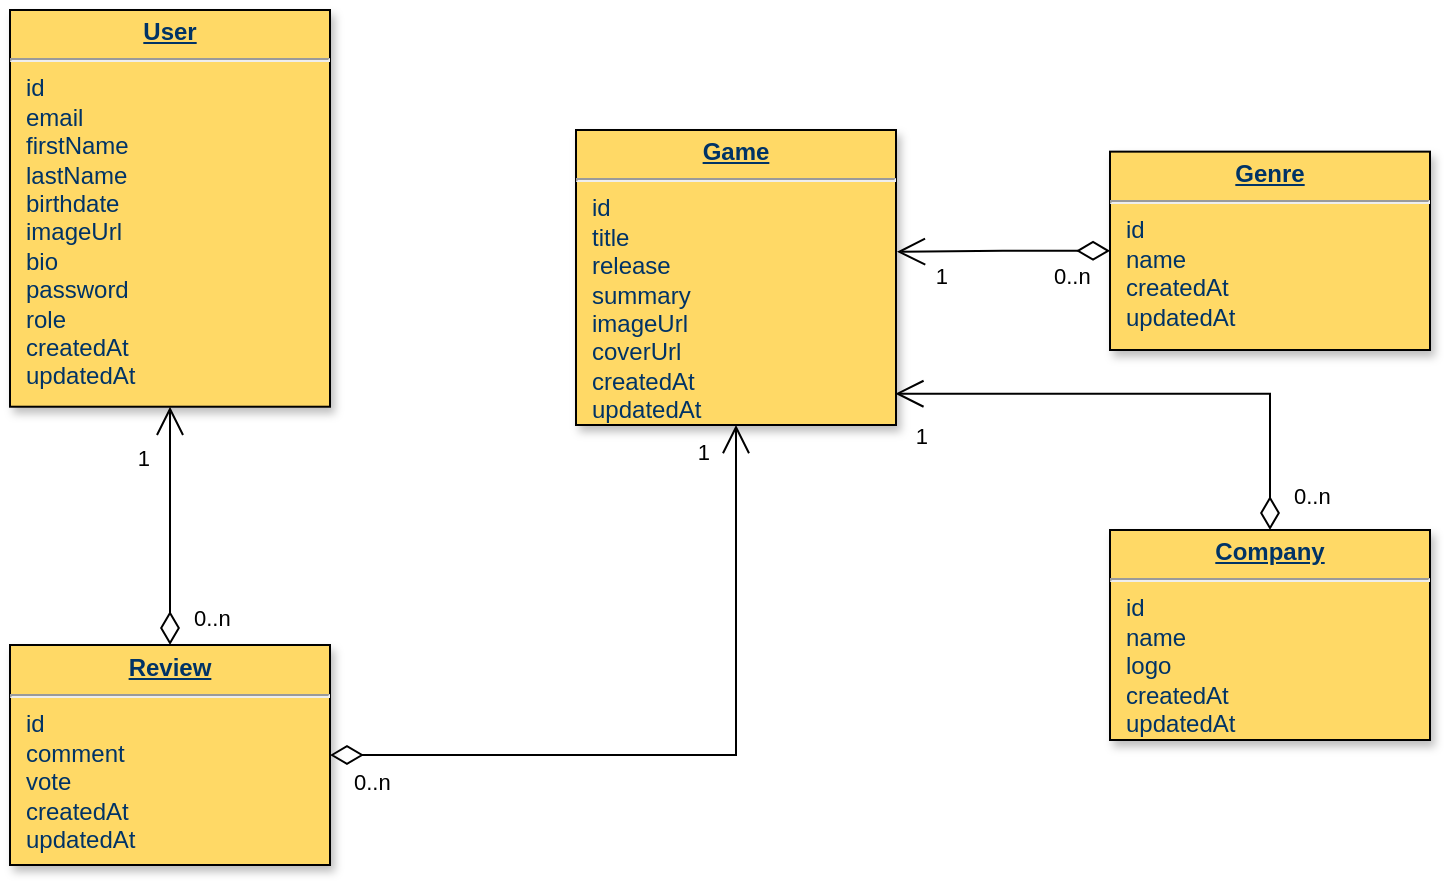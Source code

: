 <mxfile version="16.5.1" type="device"><diagram name="Page-1" id="efa7a0a1-bf9b-a30e-e6df-94a7791c09e9"><mxGraphModel dx="1119" dy="606" grid="1" gridSize="10" guides="1" tooltips="1" connect="1" arrows="1" fold="1" page="1" pageScale="1" pageWidth="826" pageHeight="1169" background="none" math="0" shadow="0"><root><mxCell id="0"/><mxCell id="1" parent="0"/><mxCell id="19" value="&lt;p style=&quot;margin: 0px ; margin-top: 4px ; text-align: center ; text-decoration: underline&quot;&gt;&lt;strong&gt;Genre&lt;/strong&gt;&lt;/p&gt;&lt;hr&gt;&lt;p style=&quot;margin: 0px ; margin-left: 8px&quot;&gt;id&lt;br&gt;name&lt;/p&gt;&lt;p style=&quot;margin: 0px 0px 0px 8px&quot;&gt;createdAt&lt;/p&gt;&lt;p style=&quot;margin: 0px 0px 0px 8px&quot;&gt;updatedAt&lt;/p&gt;" style="verticalAlign=top;align=left;overflow=fill;fontSize=12;fontFamily=Helvetica;html=1;strokeColor=#000000;shadow=1;fillColor=#FFD966;fontColor=#003366" parent="1" vertex="1"><mxGeometry x="600" y="90.82" width="160" height="99.18" as="geometry"/></mxCell><mxCell id="20" value="&lt;p style=&quot;margin: 0px ; margin-top: 4px ; text-align: center ; text-decoration: underline&quot;&gt;&lt;strong&gt;Review&lt;/strong&gt;&lt;/p&gt;&lt;hr&gt;&lt;p style=&quot;margin: 0px ; margin-left: 8px&quot;&gt;id&lt;/p&gt;&lt;p style=&quot;margin: 0px ; margin-left: 8px&quot;&gt;comment&lt;/p&gt;&lt;p style=&quot;margin: 0px ; margin-left: 8px&quot;&gt;vote&lt;/p&gt;&lt;p style=&quot;margin: 0px 0px 0px 8px&quot;&gt;createdAt&lt;/p&gt;&lt;p style=&quot;margin: 0px 0px 0px 8px&quot;&gt;updatedAt&lt;/p&gt;" style="verticalAlign=top;align=left;overflow=fill;fontSize=12;fontFamily=Helvetica;html=1;strokeColor=#000000;shadow=1;fillColor=#FFD966;fontColor=#003366" parent="1" vertex="1"><mxGeometry x="50" y="337.5" width="160" height="110" as="geometry"/></mxCell><mxCell id="21" value="&lt;p style=&quot;margin: 0px ; margin-top: 4px ; text-align: center ; text-decoration: underline&quot;&gt;&lt;strong&gt;Company&lt;/strong&gt;&lt;/p&gt;&lt;hr&gt;&lt;p style=&quot;margin: 0px ; margin-left: 8px&quot;&gt;id&lt;/p&gt;&lt;p style=&quot;margin: 0px ; margin-left: 8px&quot;&gt;name&lt;/p&gt;&lt;p style=&quot;margin: 0px ; margin-left: 8px&quot;&gt;logo&lt;/p&gt;&lt;p style=&quot;margin: 0px 0px 0px 8px&quot;&gt;createdAt&lt;/p&gt;&lt;p style=&quot;margin: 0px 0px 0px 8px&quot;&gt;updatedAt&lt;/p&gt;" style="verticalAlign=top;align=left;overflow=fill;fontSize=12;fontFamily=Helvetica;html=1;strokeColor=#000000;shadow=1;fillColor=#FFD966;fontColor=#003366" parent="1" vertex="1"><mxGeometry x="600" y="280" width="160" height="105" as="geometry"/></mxCell><mxCell id="23" value="&lt;p style=&quot;margin: 0px ; margin-top: 4px ; text-align: center ; text-decoration: underline&quot;&gt;&lt;b&gt;Game&lt;/b&gt;&lt;/p&gt;&lt;hr&gt;&lt;p style=&quot;margin: 0px ; margin-left: 8px&quot;&gt;id&lt;/p&gt;&lt;p style=&quot;margin: 0px ; margin-left: 8px&quot;&gt;title&lt;/p&gt;&lt;p style=&quot;margin: 0px ; margin-left: 8px&quot;&gt;release&lt;/p&gt;&lt;p style=&quot;margin: 0px ; margin-left: 8px&quot;&gt;summary&lt;/p&gt;&lt;p style=&quot;margin: 0px ; margin-left: 8px&quot;&gt;imageUrl&lt;/p&gt;&lt;p style=&quot;margin: 0px ; margin-left: 8px&quot;&gt;coverUrl&lt;/p&gt;&lt;p style=&quot;margin: 0px 0px 0px 8px&quot;&gt;createdAt&lt;/p&gt;&lt;p style=&quot;margin: 0px 0px 0px 8px&quot;&gt;updatedAt&lt;/p&gt;" style="verticalAlign=top;align=left;overflow=fill;fontSize=12;fontFamily=Helvetica;html=1;strokeColor=#000000;shadow=1;fillColor=#FFD966;fontColor=#003366" parent="1" vertex="1"><mxGeometry x="333" y="80" width="160" height="147.5" as="geometry"/></mxCell><mxCell id="25" value="&lt;p style=&quot;margin: 0px ; margin-top: 4px ; text-align: center ; text-decoration: underline&quot;&gt;&lt;strong&gt;User&lt;/strong&gt;&lt;/p&gt;&lt;hr&gt;&lt;p style=&quot;margin: 0px ; margin-left: 8px&quot;&gt;id&lt;/p&gt;&lt;p style=&quot;margin: 0px ; margin-left: 8px&quot;&gt;email&lt;/p&gt;&lt;p style=&quot;margin: 0px ; margin-left: 8px&quot;&gt;firstName&lt;/p&gt;&lt;p style=&quot;margin: 0px ; margin-left: 8px&quot;&gt;lastName&lt;/p&gt;&lt;p style=&quot;margin: 0px ; margin-left: 8px&quot;&gt;birthdate&lt;/p&gt;&lt;p style=&quot;margin: 0px ; margin-left: 8px&quot;&gt;imageUrl&lt;/p&gt;&lt;p style=&quot;margin: 0px ; margin-left: 8px&quot;&gt;bio&lt;/p&gt;&lt;p style=&quot;margin: 0px ; margin-left: 8px&quot;&gt;password&lt;/p&gt;&lt;p style=&quot;margin: 0px ; margin-left: 8px&quot;&gt;role&lt;/p&gt;&lt;p style=&quot;margin: 0px ; margin-left: 8px&quot;&gt;createdAt&lt;/p&gt;&lt;p style=&quot;margin: 0px ; margin-left: 8px&quot;&gt;updatedAt&lt;/p&gt;" style="verticalAlign=top;align=left;overflow=fill;fontSize=12;fontFamily=Helvetica;html=1;strokeColor=#000000;shadow=1;fillColor=#FFD966;fontColor=#003366" parent="1" vertex="1"><mxGeometry x="50" y="20" width="160" height="198.36" as="geometry"/></mxCell><mxCell id="DOpC07bSgpu_6UQHytSv-116" value="" style="endArrow=open;html=1;endSize=12;startArrow=diamondThin;startSize=14;startFill=0;edgeStyle=orthogonalEdgeStyle;rounded=0;entryX=0.5;entryY=1;entryDx=0;entryDy=0;exitX=0.5;exitY=0;exitDx=0;exitDy=0;" edge="1" parent="1" source="20" target="25"><mxGeometry relative="1" as="geometry"><mxPoint x="150" y="320" as="sourcePoint"/><mxPoint x="310" y="320" as="targetPoint"/></mxGeometry></mxCell><mxCell id="DOpC07bSgpu_6UQHytSv-117" value="0..n" style="edgeLabel;resizable=0;html=1;align=left;verticalAlign=top;" connectable="0" vertex="1" parent="DOpC07bSgpu_6UQHytSv-116"><mxGeometry x="-1" relative="1" as="geometry"><mxPoint x="10" y="-27" as="offset"/></mxGeometry></mxCell><mxCell id="DOpC07bSgpu_6UQHytSv-118" value="1" style="edgeLabel;resizable=0;html=1;align=right;verticalAlign=top;" connectable="0" vertex="1" parent="DOpC07bSgpu_6UQHytSv-116"><mxGeometry x="1" relative="1" as="geometry"><mxPoint x="-10" y="12" as="offset"/></mxGeometry></mxCell><mxCell id="DOpC07bSgpu_6UQHytSv-122" value="" style="endArrow=open;html=1;endSize=12;startArrow=diamondThin;startSize=14;startFill=0;edgeStyle=orthogonalEdgeStyle;rounded=0;entryX=0.5;entryY=1;entryDx=0;entryDy=0;exitX=1;exitY=0.5;exitDx=0;exitDy=0;" edge="1" parent="1" source="20" target="23"><mxGeometry relative="1" as="geometry"><mxPoint x="270" y="350" as="sourcePoint"/><mxPoint x="430" y="350" as="targetPoint"/></mxGeometry></mxCell><mxCell id="DOpC07bSgpu_6UQHytSv-123" value="0..n" style="edgeLabel;resizable=0;html=1;align=left;verticalAlign=top;" connectable="0" vertex="1" parent="DOpC07bSgpu_6UQHytSv-122"><mxGeometry x="-1" relative="1" as="geometry"><mxPoint x="10" as="offset"/></mxGeometry></mxCell><mxCell id="DOpC07bSgpu_6UQHytSv-124" value="1" style="edgeLabel;resizable=0;html=1;align=right;verticalAlign=top;" connectable="0" vertex="1" parent="DOpC07bSgpu_6UQHytSv-122"><mxGeometry x="1" relative="1" as="geometry"><mxPoint x="-13" as="offset"/></mxGeometry></mxCell><mxCell id="DOpC07bSgpu_6UQHytSv-125" value="" style="endArrow=open;html=1;endSize=12;startArrow=diamondThin;startSize=14;startFill=0;edgeStyle=orthogonalEdgeStyle;rounded=0;exitX=0;exitY=0.5;exitDx=0;exitDy=0;entryX=1.003;entryY=0.413;entryDx=0;entryDy=0;entryPerimeter=0;" edge="1" parent="1" source="19" target="23"><mxGeometry relative="1" as="geometry"><mxPoint x="490" y="220" as="sourcePoint"/><mxPoint x="650" y="220" as="targetPoint"/></mxGeometry></mxCell><mxCell id="DOpC07bSgpu_6UQHytSv-126" value="0..n" style="edgeLabel;resizable=0;html=1;align=left;verticalAlign=top;" connectable="0" vertex="1" parent="DOpC07bSgpu_6UQHytSv-125"><mxGeometry x="-1" relative="1" as="geometry"><mxPoint x="-30" as="offset"/></mxGeometry></mxCell><mxCell id="DOpC07bSgpu_6UQHytSv-127" value="1" style="edgeLabel;resizable=0;html=1;align=right;verticalAlign=top;" connectable="0" vertex="1" parent="DOpC07bSgpu_6UQHytSv-125"><mxGeometry x="1" relative="1" as="geometry"><mxPoint x="26" y="-1" as="offset"/></mxGeometry></mxCell><mxCell id="DOpC07bSgpu_6UQHytSv-131" value="" style="endArrow=open;html=1;endSize=12;startArrow=diamondThin;startSize=14;startFill=0;edgeStyle=orthogonalEdgeStyle;rounded=0;exitX=0.5;exitY=0;exitDx=0;exitDy=0;entryX=0.998;entryY=0.894;entryDx=0;entryDy=0;entryPerimeter=0;" edge="1" parent="1" source="21" target="23"><mxGeometry relative="1" as="geometry"><mxPoint x="520" y="227.5" as="sourcePoint"/><mxPoint x="540" y="277.5" as="targetPoint"/></mxGeometry></mxCell><mxCell id="DOpC07bSgpu_6UQHytSv-132" value="0..n" style="edgeLabel;resizable=0;html=1;align=left;verticalAlign=top;" connectable="0" vertex="1" parent="DOpC07bSgpu_6UQHytSv-131"><mxGeometry x="-1" relative="1" as="geometry"><mxPoint x="10" y="-30" as="offset"/></mxGeometry></mxCell><mxCell id="DOpC07bSgpu_6UQHytSv-133" value="1" style="edgeLabel;resizable=0;html=1;align=right;verticalAlign=top;" connectable="0" vertex="1" parent="DOpC07bSgpu_6UQHytSv-131"><mxGeometry x="1" relative="1" as="geometry"><mxPoint x="17" y="8" as="offset"/></mxGeometry></mxCell></root></mxGraphModel></diagram></mxfile>